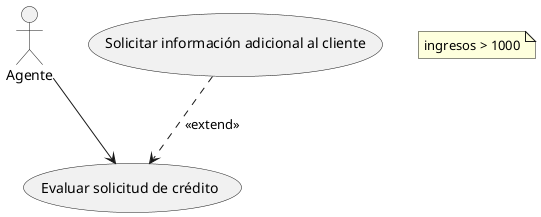 @startuml
actor Agente as a
usecase "Evaluar solicitud de crédito" as 1
usecase "Solicitar información adicional al cliente" as 2
note "ingresos > 1000" as n1

a --> 1
2 ..> 1 : <<extend>>




@enduml